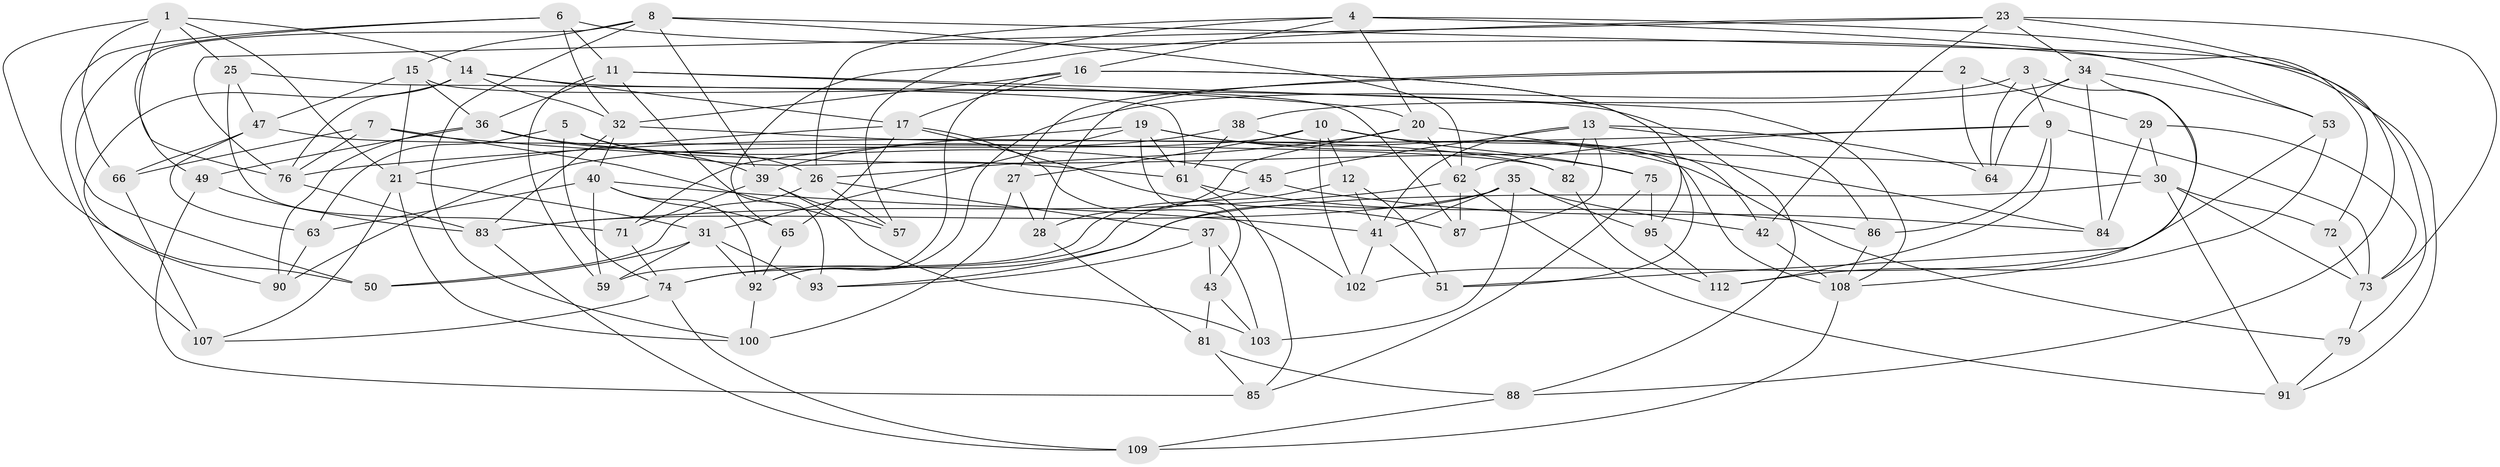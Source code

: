 // Generated by graph-tools (version 1.1) at 2025/52/02/27/25 19:52:31]
// undirected, 80 vertices, 193 edges
graph export_dot {
graph [start="1"]
  node [color=gray90,style=filled];
  1 [super="+69"];
  2;
  3;
  4 [super="+58"];
  5;
  6 [super="+22"];
  7;
  8 [super="+18"];
  9 [super="+33"];
  10 [super="+56"];
  11 [super="+104"];
  12;
  13 [super="+115"];
  14 [super="+97"];
  15 [super="+55"];
  16 [super="+96"];
  17 [super="+60"];
  19 [super="+54"];
  20 [super="+89"];
  21 [super="+106"];
  23 [super="+24"];
  25;
  26 [super="+48"];
  27;
  28;
  29;
  30 [super="+80"];
  31 [super="+46"];
  32 [super="+111"];
  34 [super="+105"];
  35 [super="+44"];
  36 [super="+94"];
  37;
  38;
  39 [super="+52"];
  40 [super="+67"];
  41 [super="+68"];
  42;
  43;
  45;
  47 [super="+70"];
  49;
  50;
  51;
  53;
  57;
  59;
  61 [super="+113"];
  62 [super="+98"];
  63;
  64;
  65;
  66;
  71;
  72;
  73 [super="+99"];
  74 [super="+78"];
  75;
  76 [super="+77"];
  79;
  81;
  82;
  83 [super="+114"];
  84;
  85;
  86;
  87;
  88;
  90;
  91;
  92 [super="+101"];
  93;
  95;
  100;
  102;
  103;
  107;
  108 [super="+110"];
  109;
  112;
  1 -- 21;
  1 -- 76;
  1 -- 50;
  1 -- 66;
  1 -- 25;
  1 -- 14;
  2 -- 27;
  2 -- 29;
  2 -- 64;
  2 -- 28;
  3 -- 64;
  3 -- 92;
  3 -- 108;
  3 -- 9;
  4 -- 20;
  4 -- 53;
  4 -- 57;
  4 -- 16;
  4 -- 79;
  4 -- 26;
  5 -- 61;
  5 -- 63;
  5 -- 26;
  5 -- 74;
  6 -- 107;
  6 -- 72 [weight=2];
  6 -- 50;
  6 -- 11;
  6 -- 32;
  7 -- 66;
  7 -- 76;
  7 -- 57;
  7 -- 30;
  8 -- 91;
  8 -- 62;
  8 -- 39;
  8 -- 49;
  8 -- 100;
  8 -- 15;
  9 -- 112;
  9 -- 86;
  9 -- 73;
  9 -- 62;
  9 -- 76;
  10 -- 12;
  10 -- 102;
  10 -- 75;
  10 -- 27;
  10 -- 42;
  10 -- 90;
  11 -- 59;
  11 -- 108;
  11 -- 93;
  11 -- 36;
  11 -- 20;
  12 -- 51;
  12 -- 74;
  12 -- 41;
  13 -- 82;
  13 -- 64;
  13 -- 45;
  13 -- 86;
  13 -- 87;
  13 -- 41;
  14 -- 32;
  14 -- 17;
  14 -- 76;
  14 -- 88;
  14 -- 90;
  15 -- 36;
  15 -- 47 [weight=2];
  15 -- 87;
  15 -- 21;
  16 -- 51;
  16 -- 92;
  16 -- 17;
  16 -- 95;
  16 -- 32;
  17 -- 87;
  17 -- 102;
  17 -- 21;
  17 -- 65;
  19 -- 79;
  19 -- 61;
  19 -- 43;
  19 -- 75;
  19 -- 71;
  19 -- 31;
  20 -- 84;
  20 -- 26;
  20 -- 28;
  20 -- 62;
  21 -- 107;
  21 -- 100;
  21 -- 31;
  23 -- 76;
  23 -- 65;
  23 -- 42;
  23 -- 88;
  23 -- 73;
  23 -- 34;
  25 -- 47;
  25 -- 71;
  25 -- 61;
  26 -- 57;
  26 -- 37;
  26 -- 50;
  27 -- 100;
  27 -- 28;
  28 -- 81;
  29 -- 73;
  29 -- 84;
  29 -- 30;
  30 -- 72;
  30 -- 91;
  30 -- 73;
  30 -- 74;
  31 -- 93;
  31 -- 92;
  31 -- 50;
  31 -- 59;
  32 -- 40;
  32 -- 82;
  32 -- 83;
  34 -- 64;
  34 -- 51;
  34 -- 84;
  34 -- 53;
  34 -- 38;
  35 -- 83;
  35 -- 93;
  35 -- 103;
  35 -- 41;
  35 -- 42;
  35 -- 95;
  36 -- 39;
  36 -- 49;
  36 -- 90;
  36 -- 45;
  37 -- 103;
  37 -- 93;
  37 -- 43;
  38 -- 39;
  38 -- 61;
  38 -- 108;
  39 -- 57;
  39 -- 103;
  39 -- 71;
  40 -- 92;
  40 -- 41;
  40 -- 65;
  40 -- 59;
  40 -- 63;
  41 -- 102;
  41 -- 51;
  42 -- 108;
  43 -- 103;
  43 -- 81;
  45 -- 84;
  45 -- 59;
  47 -- 66;
  47 -- 82;
  47 -- 63;
  49 -- 83;
  49 -- 85;
  53 -- 112;
  53 -- 102;
  61 -- 86;
  61 -- 85;
  62 -- 87;
  62 -- 91;
  62 -- 83;
  63 -- 90;
  65 -- 92;
  66 -- 107;
  71 -- 74;
  72 -- 73;
  73 -- 79;
  74 -- 109;
  74 -- 107;
  75 -- 95;
  75 -- 85;
  76 -- 83;
  79 -- 91;
  81 -- 88;
  81 -- 85;
  82 -- 112;
  83 -- 109;
  86 -- 108;
  88 -- 109;
  92 -- 100;
  95 -- 112;
  108 -- 109;
}
